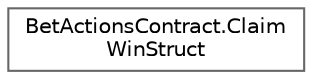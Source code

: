digraph "Graphical Class Hierarchy"
{
 // LATEX_PDF_SIZE
  bgcolor="transparent";
  edge [fontname=Helvetica,fontsize=10,labelfontname=Helvetica,labelfontsize=10];
  node [fontname=Helvetica,fontsize=10,shape=box,height=0.2,width=0.4];
  rankdir="LR";
  Node0 [id="Node000000",label="BetActionsContract.Claim\lWinStruct",height=0.2,width=0.4,color="grey40", fillcolor="white", style="filled",URL="$struct_bet_actions_contract_1_1_claim_win_struct.html",tooltip=" "];
}
